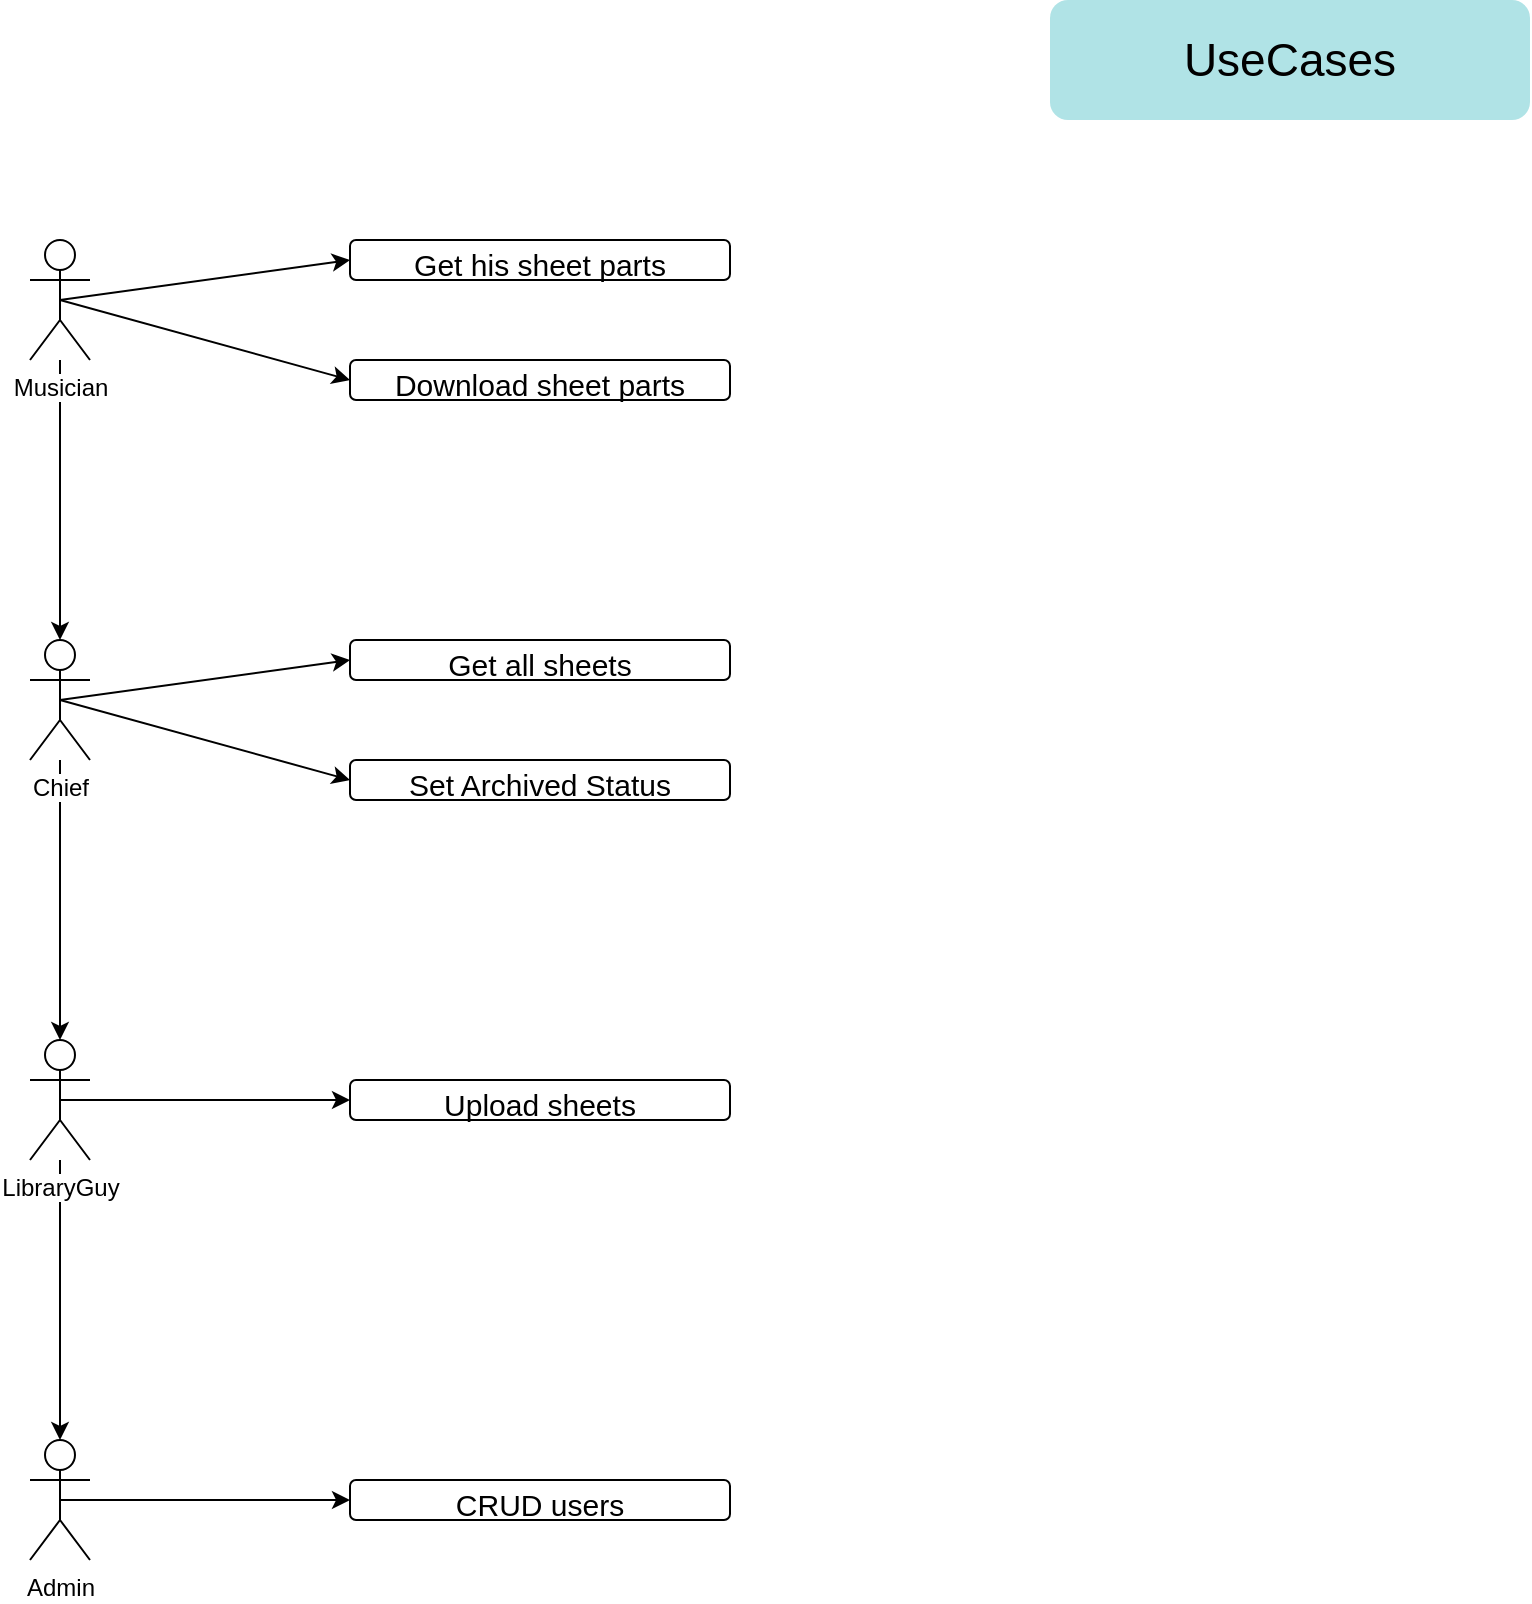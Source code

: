 <mxfile version="12.6.5" type="device" pages="2"><diagram id="j6oyecL0RQoArJ348ZkL" name="UseCases"><mxGraphModel dx="1205" dy="696" grid="1" gridSize="10" guides="1" tooltips="1" connect="1" arrows="1" fold="1" page="1" pageScale="1" pageWidth="827" pageHeight="1169" math="0" shadow="0"><root><mxCell id="q3xtqSMMND_8t0KwcApM-0"/><mxCell id="q3xtqSMMND_8t0KwcApM-1" parent="q3xtqSMMND_8t0KwcApM-0"/><mxCell id="0KWP0uMNYV6jnJQ5bJTC-24" style="edgeStyle=orthogonalEdgeStyle;rounded=0;orthogonalLoop=1;jettySize=auto;html=1;entryX=0.5;entryY=0;entryDx=0;entryDy=0;entryPerimeter=0;fontSize=23;" edge="1" parent="q3xtqSMMND_8t0KwcApM-1" source="0KWP0uMNYV6jnJQ5bJTC-0" target="0KWP0uMNYV6jnJQ5bJTC-6"><mxGeometry relative="1" as="geometry"/></mxCell><mxCell id="0KWP0uMNYV6jnJQ5bJTC-30" style="edgeStyle=none;rounded=0;orthogonalLoop=1;jettySize=auto;html=1;exitX=0.5;exitY=0.5;exitDx=0;exitDy=0;exitPerimeter=0;entryX=0;entryY=0.5;entryDx=0;entryDy=0;fontSize=23;" edge="1" parent="q3xtqSMMND_8t0KwcApM-1" source="0KWP0uMNYV6jnJQ5bJTC-0" target="0KWP0uMNYV6jnJQ5bJTC-13"><mxGeometry relative="1" as="geometry"/></mxCell><mxCell id="0KWP0uMNYV6jnJQ5bJTC-32" style="edgeStyle=none;rounded=0;orthogonalLoop=1;jettySize=auto;html=1;exitX=0.5;exitY=0.5;exitDx=0;exitDy=0;exitPerimeter=0;entryX=0;entryY=0.5;entryDx=0;entryDy=0;fontSize=23;" edge="1" parent="q3xtqSMMND_8t0KwcApM-1" source="0KWP0uMNYV6jnJQ5bJTC-0" target="0KWP0uMNYV6jnJQ5bJTC-12"><mxGeometry relative="1" as="geometry"/></mxCell><mxCell id="0KWP0uMNYV6jnJQ5bJTC-0" value="Musician" style="shape=umlActor;verticalLabelPosition=bottom;labelBackgroundColor=#ffffff;verticalAlign=top;html=1;outlineConnect=0;fillColor=none;" vertex="1" parent="q3xtqSMMND_8t0KwcApM-1"><mxGeometry x="70" y="120" width="30" height="60" as="geometry"/></mxCell><mxCell id="0KWP0uMNYV6jnJQ5bJTC-21" style="edgeStyle=orthogonalEdgeStyle;rounded=0;orthogonalLoop=1;jettySize=auto;html=1;entryX=0.5;entryY=0;entryDx=0;entryDy=0;entryPerimeter=0;fontSize=23;" edge="1" parent="q3xtqSMMND_8t0KwcApM-1" source="0KWP0uMNYV6jnJQ5bJTC-1" target="0KWP0uMNYV6jnJQ5bJTC-2"><mxGeometry relative="1" as="geometry"/></mxCell><mxCell id="0KWP0uMNYV6jnJQ5bJTC-35" style="edgeStyle=none;rounded=0;orthogonalLoop=1;jettySize=auto;html=1;exitX=0.5;exitY=0.5;exitDx=0;exitDy=0;exitPerimeter=0;entryX=0;entryY=0.5;entryDx=0;entryDy=0;fontSize=23;" edge="1" parent="q3xtqSMMND_8t0KwcApM-1" source="0KWP0uMNYV6jnJQ5bJTC-1" target="0KWP0uMNYV6jnJQ5bJTC-14"><mxGeometry relative="1" as="geometry"/></mxCell><mxCell id="0KWP0uMNYV6jnJQ5bJTC-1" value="LibraryGuy" style="shape=umlActor;verticalLabelPosition=bottom;labelBackgroundColor=#ffffff;verticalAlign=top;html=1;outlineConnect=0;" vertex="1" parent="q3xtqSMMND_8t0KwcApM-1"><mxGeometry x="70" y="520" width="30" height="60" as="geometry"/></mxCell><mxCell id="0KWP0uMNYV6jnJQ5bJTC-36" style="edgeStyle=none;rounded=0;orthogonalLoop=1;jettySize=auto;html=1;exitX=0.5;exitY=0.5;exitDx=0;exitDy=0;exitPerimeter=0;fontSize=23;" edge="1" parent="q3xtqSMMND_8t0KwcApM-1" source="0KWP0uMNYV6jnJQ5bJTC-2" target="0KWP0uMNYV6jnJQ5bJTC-26"><mxGeometry relative="1" as="geometry"/></mxCell><mxCell id="0KWP0uMNYV6jnJQ5bJTC-2" value="Admin" style="shape=umlActor;verticalLabelPosition=bottom;labelBackgroundColor=#ffffff;verticalAlign=top;html=1;outlineConnect=0;" vertex="1" parent="q3xtqSMMND_8t0KwcApM-1"><mxGeometry x="70" y="720" width="30" height="60" as="geometry"/></mxCell><mxCell id="0KWP0uMNYV6jnJQ5bJTC-23" style="edgeStyle=orthogonalEdgeStyle;rounded=0;orthogonalLoop=1;jettySize=auto;html=1;entryX=0.5;entryY=0;entryDx=0;entryDy=0;entryPerimeter=0;fontSize=23;" edge="1" parent="q3xtqSMMND_8t0KwcApM-1" source="0KWP0uMNYV6jnJQ5bJTC-6" target="0KWP0uMNYV6jnJQ5bJTC-1"><mxGeometry relative="1" as="geometry"/></mxCell><mxCell id="0KWP0uMNYV6jnJQ5bJTC-33" style="edgeStyle=none;rounded=0;orthogonalLoop=1;jettySize=auto;html=1;exitX=0.5;exitY=0.5;exitDx=0;exitDy=0;exitPerimeter=0;entryX=0;entryY=0.5;entryDx=0;entryDy=0;fontSize=23;" edge="1" parent="q3xtqSMMND_8t0KwcApM-1" source="0KWP0uMNYV6jnJQ5bJTC-6" target="0KWP0uMNYV6jnJQ5bJTC-17"><mxGeometry relative="1" as="geometry"/></mxCell><mxCell id="0KWP0uMNYV6jnJQ5bJTC-34" style="edgeStyle=none;rounded=0;orthogonalLoop=1;jettySize=auto;html=1;exitX=0.5;exitY=0.5;exitDx=0;exitDy=0;exitPerimeter=0;entryX=0;entryY=0.5;entryDx=0;entryDy=0;fontSize=23;" edge="1" parent="q3xtqSMMND_8t0KwcApM-1" source="0KWP0uMNYV6jnJQ5bJTC-6" target="0KWP0uMNYV6jnJQ5bJTC-18"><mxGeometry relative="1" as="geometry"/></mxCell><mxCell id="0KWP0uMNYV6jnJQ5bJTC-6" value="Chief" style="shape=umlActor;verticalLabelPosition=bottom;labelBackgroundColor=#ffffff;verticalAlign=top;html=1;outlineConnect=0;" vertex="1" parent="q3xtqSMMND_8t0KwcApM-1"><mxGeometry x="70" y="320" width="30" height="60" as="geometry"/></mxCell><mxCell id="0KWP0uMNYV6jnJQ5bJTC-9" value="UseCases" style="text;html=1;strokeColor=none;fillColor=#b0e3e6;align=center;verticalAlign=middle;whiteSpace=wrap;rounded=1;fontSize=23;comic=0;" vertex="1" parent="q3xtqSMMND_8t0KwcApM-1"><mxGeometry x="580" width="240" height="60" as="geometry"/></mxCell><mxCell id="0KWP0uMNYV6jnJQ5bJTC-12" value="&lt;font style=&quot;font-size: 15px&quot;&gt;Get his sheet parts&lt;/font&gt;" style="rounded=1;whiteSpace=wrap;html=1;comic=0;fontSize=23;fillColor=none;" vertex="1" parent="q3xtqSMMND_8t0KwcApM-1"><mxGeometry x="230" y="120" width="190" height="20" as="geometry"/></mxCell><mxCell id="0KWP0uMNYV6jnJQ5bJTC-13" value="&lt;font style=&quot;font-size: 15px&quot;&gt;Download sheet parts&lt;/font&gt;" style="rounded=1;whiteSpace=wrap;html=1;comic=0;fontSize=23;fillColor=none;" vertex="1" parent="q3xtqSMMND_8t0KwcApM-1"><mxGeometry x="230" y="180" width="190" height="20" as="geometry"/></mxCell><mxCell id="0KWP0uMNYV6jnJQ5bJTC-14" value="&lt;font style=&quot;font-size: 15px&quot;&gt;Upload sheets&lt;/font&gt;&lt;span style=&quot;color: rgba(0 , 0 , 0 , 0) ; font-family: monospace ; font-size: 0px ; white-space: nowrap&quot;&gt;%3CmxGraphModel%3E%3Croot%3E%3CmxCell%20id%3D%220%22%2F%3E%3CmxCell%20id%3D%221%22%20parent%3D%220%22%2F%3E%3CmxCell%20id%3D%222%22%20value%3D%22%26lt%3Bfont%20style%3D%26quot%3Bfont-size%3A%2015px%26quot%3B%26gt%3BDownload%20sheetparts%26lt%3B%2Ffont%26gt%3B%22%20style%3D%22rounded%3D1%3BwhiteSpace%3Dwrap%3Bhtml%3D1%3Bcomic%3D0%3BfontSize%3D23%3BfillColor%3Dnone%3B%22%20vertex%3D%221%22%20parent%3D%221%22%3E%3CmxGeometry%20x%3D%22230%22%20y%3D%22150%22%20width%3D%22190%22%20height%3D%2220%22%20as%3D%22geometry%22%2F%3E%3C%2FmxCell%3E%3C%2Froot%3E%3C%2FmxGraphModel%3E&lt;/span&gt;" style="rounded=1;whiteSpace=wrap;html=1;comic=0;fontSize=23;fillColor=none;" vertex="1" parent="q3xtqSMMND_8t0KwcApM-1"><mxGeometry x="230" y="540" width="190" height="20" as="geometry"/></mxCell><mxCell id="0KWP0uMNYV6jnJQ5bJTC-17" value="&lt;span style=&quot;font-size: 15px&quot;&gt;Get all sheets&lt;/span&gt;" style="rounded=1;whiteSpace=wrap;html=1;comic=0;fontSize=23;fillColor=none;" vertex="1" parent="q3xtqSMMND_8t0KwcApM-1"><mxGeometry x="230" y="320" width="190" height="20" as="geometry"/></mxCell><mxCell id="0KWP0uMNYV6jnJQ5bJTC-18" value="&lt;span style=&quot;font-size: 15px&quot;&gt;Set Archived Status&lt;/span&gt;" style="rounded=1;whiteSpace=wrap;html=1;comic=0;fontSize=23;fillColor=none;" vertex="1" parent="q3xtqSMMND_8t0KwcApM-1"><mxGeometry x="230" y="380" width="190" height="20" as="geometry"/></mxCell><mxCell id="0KWP0uMNYV6jnJQ5bJTC-26" value="&lt;span style=&quot;font-size: 15px&quot;&gt;CRUD users&lt;/span&gt;" style="rounded=1;whiteSpace=wrap;html=1;comic=0;fontSize=23;fillColor=none;" vertex="1" parent="q3xtqSMMND_8t0KwcApM-1"><mxGeometry x="230" y="740" width="190" height="20" as="geometry"/></mxCell></root></mxGraphModel></diagram><diagram id="AiJfvpniLewolhrpU4MB" name="ClassDiagram"><mxGraphModel dx="853" dy="493" grid="1" gridSize="10" guides="1" tooltips="1" connect="1" arrows="1" fold="1" page="1" pageScale="1" pageWidth="827" pageHeight="1169" math="0" shadow="0"><root><mxCell id="j1jsBvU2LvL7WTGH0AfO-0"/><mxCell id="j1jsBvU2LvL7WTGH0AfO-1" parent="j1jsBvU2LvL7WTGH0AfO-0"/><mxCell id="DdZJWiZuFHUPXicUpbAw-0" value="Class Diagram" style="text;html=1;strokeColor=none;fillColor=#b0e3e6;align=center;verticalAlign=middle;whiteSpace=wrap;rounded=1;fontSize=23;comic=0;" vertex="1" parent="j1jsBvU2LvL7WTGH0AfO-1"><mxGeometry x="580" width="240" height="60" as="geometry"/></mxCell><mxCell id="DdZJWiZuFHUPXicUpbAw-18" value="User" style="swimlane;fontStyle=0;childLayout=stackLayout;horizontal=1;startSize=26;fillColor=none;horizontalStack=0;resizeParent=1;resizeParentMax=0;resizeLast=0;collapsible=1;marginBottom=0;rounded=1;comic=0;fontSize=18;" vertex="1" parent="j1jsBvU2LvL7WTGH0AfO-1"><mxGeometry x="460" y="84" width="160" height="156" as="geometry"/></mxCell><mxCell id="DdZJWiZuFHUPXicUpbAw-19" value="int Id" style="text;strokeColor=none;fillColor=none;align=left;verticalAlign=top;spacingLeft=4;spacingRight=4;overflow=hidden;rotatable=0;points=[[0,0.5],[1,0.5]];portConstraint=eastwest;" vertex="1" parent="DdZJWiZuFHUPXicUpbAw-18"><mxGeometry y="26" width="160" height="26" as="geometry"/></mxCell><mxCell id="DdZJWiZuFHUPXicUpbAw-20" value="string Name" style="text;strokeColor=none;fillColor=none;align=left;verticalAlign=top;spacingLeft=4;spacingRight=4;overflow=hidden;rotatable=0;points=[[0,0.5],[1,0.5]];portConstraint=eastwest;" vertex="1" parent="DdZJWiZuFHUPXicUpbAw-18"><mxGeometry y="52" width="160" height="26" as="geometry"/></mxCell><mxCell id="DdZJWiZuFHUPXicUpbAw-21" value="string Password" style="text;strokeColor=none;fillColor=none;align=left;verticalAlign=top;spacingLeft=4;spacingRight=4;overflow=hidden;rotatable=0;points=[[0,0.5],[1,0.5]];portConstraint=eastwest;" vertex="1" parent="DdZJWiZuFHUPXicUpbAw-18"><mxGeometry y="78" width="160" height="26" as="geometry"/></mxCell><mxCell id="VEwO-sGKKBs1Z5sUO4ln-22" value="accessRight AccessRight" style="text;strokeColor=none;fillColor=none;align=left;verticalAlign=top;spacingLeft=4;spacingRight=4;overflow=hidden;rotatable=0;points=[[0,0.5],[1,0.5]];portConstraint=eastwest;" vertex="1" parent="DdZJWiZuFHUPXicUpbAw-18"><mxGeometry y="104" width="160" height="26" as="geometry"/></mxCell><mxCell id="VEwO-sGKKBs1Z5sUO4ln-23" value="&lt;Instrument&gt; Instruments" style="text;strokeColor=none;fillColor=none;align=left;verticalAlign=top;spacingLeft=4;spacingRight=4;overflow=hidden;rotatable=0;points=[[0,0.5],[1,0.5]];portConstraint=eastwest;" vertex="1" parent="DdZJWiZuFHUPXicUpbAw-18"><mxGeometry y="130" width="160" height="26" as="geometry"/></mxCell><mxCell id="DdZJWiZuFHUPXicUpbAw-22" value="AccessRight" style="swimlane;fontStyle=0;childLayout=stackLayout;horizontal=1;startSize=26;fillColor=none;horizontalStack=0;resizeParent=1;resizeParentMax=0;resizeLast=0;collapsible=1;marginBottom=0;rounded=1;comic=0;fontSize=18;" vertex="1" parent="j1jsBvU2LvL7WTGH0AfO-1"><mxGeometry x="50" y="84" width="140" height="130" as="geometry"/></mxCell><mxCell id="DdZJWiZuFHUPXicUpbAw-23" value="enum Musician" style="text;strokeColor=none;fillColor=none;align=left;verticalAlign=top;spacingLeft=4;spacingRight=4;overflow=hidden;rotatable=0;points=[[0,0.5],[1,0.5]];portConstraint=eastwest;" vertex="1" parent="DdZJWiZuFHUPXicUpbAw-22"><mxGeometry y="26" width="140" height="26" as="geometry"/></mxCell><mxCell id="DdZJWiZuFHUPXicUpbAw-24" value="enum Chief" style="text;strokeColor=none;fillColor=none;align=left;verticalAlign=top;spacingLeft=4;spacingRight=4;overflow=hidden;rotatable=0;points=[[0,0.5],[1,0.5]];portConstraint=eastwest;" vertex="1" parent="DdZJWiZuFHUPXicUpbAw-22"><mxGeometry y="52" width="140" height="26" as="geometry"/></mxCell><mxCell id="DdZJWiZuFHUPXicUpbAw-25" value="enum LibraryGuy" style="text;strokeColor=none;fillColor=none;align=left;verticalAlign=top;spacingLeft=4;spacingRight=4;overflow=hidden;rotatable=0;points=[[0,0.5],[1,0.5]];portConstraint=eastwest;" vertex="1" parent="DdZJWiZuFHUPXicUpbAw-22"><mxGeometry y="78" width="140" height="26" as="geometry"/></mxCell><mxCell id="VEwO-sGKKBs1Z5sUO4ln-24" value="enum Admin" style="text;strokeColor=none;fillColor=none;align=left;verticalAlign=top;spacingLeft=4;spacingRight=4;overflow=hidden;rotatable=0;points=[[0,0.5],[1,0.5]];portConstraint=eastwest;" vertex="1" parent="DdZJWiZuFHUPXicUpbAw-22"><mxGeometry y="104" width="140" height="26" as="geometry"/></mxCell><mxCell id="DdZJWiZuFHUPXicUpbAw-26" value="Instrument" style="swimlane;fontStyle=0;childLayout=stackLayout;horizontal=1;startSize=26;fillColor=none;horizontalStack=0;resizeParent=1;resizeParentMax=0;resizeLast=0;collapsible=1;marginBottom=0;rounded=1;comic=0;fontSize=18;" vertex="1" parent="j1jsBvU2LvL7WTGH0AfO-1"><mxGeometry x="460" y="320" width="140" height="78" as="geometry"/></mxCell><mxCell id="DdZJWiZuFHUPXicUpbAw-27" value="int Id" style="text;strokeColor=none;fillColor=none;align=left;verticalAlign=top;spacingLeft=4;spacingRight=4;overflow=hidden;rotatable=0;points=[[0,0.5],[1,0.5]];portConstraint=eastwest;" vertex="1" parent="DdZJWiZuFHUPXicUpbAw-26"><mxGeometry y="26" width="140" height="26" as="geometry"/></mxCell><mxCell id="DdZJWiZuFHUPXicUpbAw-28" value="string Name" style="text;strokeColor=none;fillColor=none;align=left;verticalAlign=top;spacingLeft=4;spacingRight=4;overflow=hidden;rotatable=0;points=[[0,0.5],[1,0.5]];portConstraint=eastwest;" vertex="1" parent="DdZJWiZuFHUPXicUpbAw-26"><mxGeometry y="52" width="140" height="26" as="geometry"/></mxCell><mxCell id="DdZJWiZuFHUPXicUpbAw-30" value="Sheet" style="swimlane;fontStyle=0;childLayout=stackLayout;horizontal=1;startSize=26;fillColor=none;horizontalStack=0;resizeParent=1;resizeParentMax=0;resizeLast=0;collapsible=1;marginBottom=0;rounded=1;comic=0;fontSize=18;" vertex="1" parent="j1jsBvU2LvL7WTGH0AfO-1"><mxGeometry x="50" y="240" width="140" height="208" as="geometry"/></mxCell><mxCell id="DdZJWiZuFHUPXicUpbAw-31" value="int Id" style="text;strokeColor=none;fillColor=none;align=left;verticalAlign=top;spacingLeft=4;spacingRight=4;overflow=hidden;rotatable=0;points=[[0,0.5],[1,0.5]];portConstraint=eastwest;" vertex="1" parent="DdZJWiZuFHUPXicUpbAw-30"><mxGeometry y="26" width="140" height="26" as="geometry"/></mxCell><mxCell id="VEwO-sGKKBs1Z5sUO4ln-44" value="string Name" style="text;strokeColor=none;fillColor=none;align=left;verticalAlign=top;spacingLeft=4;spacingRight=4;overflow=hidden;rotatable=0;points=[[0,0.5],[1,0.5]];portConstraint=eastwest;" vertex="1" parent="DdZJWiZuFHUPXicUpbAw-30"><mxGeometry y="52" width="140" height="26" as="geometry"/></mxCell><mxCell id="DdZJWiZuFHUPXicUpbAw-32" value="&lt;SheetPart&gt; SheetParts" style="text;strokeColor=none;fillColor=none;align=left;verticalAlign=top;spacingLeft=4;spacingRight=4;overflow=hidden;rotatable=0;points=[[0,0.5],[1,0.5]];portConstraint=eastwest;" vertex="1" parent="DdZJWiZuFHUPXicUpbAw-30"><mxGeometry y="78" width="140" height="26" as="geometry"/></mxCell><mxCell id="DdZJWiZuFHUPXicUpbAw-33" value="bool isActivated" style="text;strokeColor=none;fillColor=none;align=left;verticalAlign=top;spacingLeft=4;spacingRight=4;overflow=hidden;rotatable=0;points=[[0,0.5],[1,0.5]];portConstraint=eastwest;" vertex="1" parent="DdZJWiZuFHUPXicUpbAw-30"><mxGeometry y="104" width="140" height="26" as="geometry"/></mxCell><mxCell id="VEwO-sGKKBs1Z5sUO4ln-27" value="string Composer" style="text;strokeColor=none;fillColor=none;align=left;verticalAlign=top;spacingLeft=4;spacingRight=4;overflow=hidden;rotatable=0;points=[[0,0.5],[1,0.5]];portConstraint=eastwest;" vertex="1" parent="DdZJWiZuFHUPXicUpbAw-30"><mxGeometry y="130" width="140" height="26" as="geometry"/></mxCell><mxCell id="VEwO-sGKKBs1Z5sUO4ln-28" value="string Arranger" style="text;strokeColor=none;fillColor=none;align=left;verticalAlign=top;spacingLeft=4;spacingRight=4;overflow=hidden;rotatable=0;points=[[0,0.5],[1,0.5]];portConstraint=eastwest;" vertex="1" parent="DdZJWiZuFHUPXicUpbAw-30"><mxGeometry y="156" width="140" height="26" as="geometry"/></mxCell><mxCell id="VEwO-sGKKBs1Z5sUO4ln-29" value="category Category" style="text;strokeColor=none;fillColor=none;align=left;verticalAlign=top;spacingLeft=4;spacingRight=4;overflow=hidden;rotatable=0;points=[[0,0.5],[1,0.5]];portConstraint=eastwest;" vertex="1" parent="DdZJWiZuFHUPXicUpbAw-30"><mxGeometry y="182" width="140" height="26" as="geometry"/></mxCell><mxCell id="DdZJWiZuFHUPXicUpbAw-34" value="SheetPart" style="swimlane;fontStyle=0;childLayout=stackLayout;horizontal=1;startSize=26;fillColor=none;horizontalStack=0;resizeParent=1;resizeParentMax=0;resizeLast=0;collapsible=1;marginBottom=0;rounded=1;comic=0;fontSize=18;" vertex="1" parent="j1jsBvU2LvL7WTGH0AfO-1"><mxGeometry x="342.83" y="430" width="140" height="130" as="geometry"/></mxCell><mxCell id="DdZJWiZuFHUPXicUpbAw-35" value="int Id" style="text;strokeColor=none;fillColor=none;align=left;verticalAlign=top;spacingLeft=4;spacingRight=4;overflow=hidden;rotatable=0;points=[[0,0.5],[1,0.5]];portConstraint=eastwest;" vertex="1" parent="DdZJWiZuFHUPXicUpbAw-34"><mxGeometry y="26" width="140" height="26" as="geometry"/></mxCell><mxCell id="DdZJWiZuFHUPXicUpbAw-36" value="Instrument Instrument" style="text;strokeColor=none;fillColor=none;align=left;verticalAlign=top;spacingLeft=4;spacingRight=4;overflow=hidden;rotatable=0;points=[[0,0.5],[1,0.5]];portConstraint=eastwest;" vertex="1" parent="DdZJWiZuFHUPXicUpbAw-34"><mxGeometry y="52" width="140" height="26" as="geometry"/></mxCell><mxCell id="DdZJWiZuFHUPXicUpbAw-37" value="string Path" style="text;strokeColor=none;fillColor=none;align=left;verticalAlign=top;spacingLeft=4;spacingRight=4;overflow=hidden;rotatable=0;points=[[0,0.5],[1,0.5]];portConstraint=eastwest;" vertex="1" parent="DdZJWiZuFHUPXicUpbAw-34"><mxGeometry y="78" width="140" height="26" as="geometry"/></mxCell><mxCell id="VEwO-sGKKBs1Z5sUO4ln-25" value="sheet Sheet" style="text;strokeColor=none;fillColor=none;align=left;verticalAlign=top;spacingLeft=4;spacingRight=4;overflow=hidden;rotatable=0;points=[[0,0.5],[1,0.5]];portConstraint=eastwest;" vertex="1" parent="DdZJWiZuFHUPXicUpbAw-34"><mxGeometry y="104" width="140" height="26" as="geometry"/></mxCell><mxCell id="nGh66wS4op4q9iS9d2HD-5" value="" style="edgeStyle=entityRelationEdgeStyle;fontSize=12;html=1;endArrow=ERoneToMany;entryX=0;entryY=0.5;entryDx=0;entryDy=0;exitX=1;exitY=0.5;exitDx=0;exitDy=0;" edge="1" parent="j1jsBvU2LvL7WTGH0AfO-1" source="DdZJWiZuFHUPXicUpbAw-24" target="DdZJWiZuFHUPXicUpbAw-20"><mxGeometry width="100" height="100" relative="1" as="geometry"><mxPoint x="180" y="210" as="sourcePoint"/><mxPoint x="280" y="110" as="targetPoint"/></mxGeometry></mxCell><mxCell id="nGh66wS4op4q9iS9d2HD-11" value="" style="edgeStyle=entityRelationEdgeStyle;fontSize=12;html=1;endArrow=ERmany;exitX=1;exitY=0.5;exitDx=0;exitDy=0;" edge="1" parent="j1jsBvU2LvL7WTGH0AfO-1" source="DdZJWiZuFHUPXicUpbAw-32" target="DdZJWiZuFHUPXicUpbAw-34"><mxGeometry width="100" height="100" relative="1" as="geometry"><mxPoint x="180" y="500" as="sourcePoint"/><mxPoint x="280" y="400" as="targetPoint"/></mxGeometry></mxCell><mxCell id="VEwO-sGKKBs1Z5sUO4ln-11" value="UserIntru" style="swimlane;fontStyle=0;childLayout=stackLayout;horizontal=1;startSize=26;fillColor=#e0e0e0;horizontalStack=0;resizeParent=1;resizeParentMax=0;resizeLast=0;collapsible=1;marginBottom=0;swimlaneFillColor=#ffffff;align=center;fontSize=14;rounded=1;comic=0;" vertex="1" parent="j1jsBvU2LvL7WTGH0AfO-1"><mxGeometry x="290" y="200" width="110" height="86" as="geometry"/></mxCell><mxCell id="VEwO-sGKKBs1Z5sUO4ln-12" value="UserId" style="shape=partialRectangle;top=0;left=0;right=0;bottom=0;align=left;verticalAlign=middle;fillColor=none;spacingLeft=60;spacingRight=4;overflow=hidden;rotatable=0;points=[[0,0.5],[1,0.5]];portConstraint=eastwest;dropTarget=0;fontStyle=5;fontSize=12;" vertex="1" parent="VEwO-sGKKBs1Z5sUO4ln-11"><mxGeometry y="26" width="110" height="30" as="geometry"/></mxCell><mxCell id="VEwO-sGKKBs1Z5sUO4ln-13" value="PK,FK1" style="shape=partialRectangle;fontStyle=1;top=0;left=0;bottom=0;fillColor=none;align=left;verticalAlign=middle;spacingLeft=4;spacingRight=4;overflow=hidden;rotatable=0;points=[];portConstraint=eastwest;part=1;fontSize=12;" vertex="1" connectable="0" parent="VEwO-sGKKBs1Z5sUO4ln-12"><mxGeometry width="56" height="30" as="geometry"/></mxCell><mxCell id="VEwO-sGKKBs1Z5sUO4ln-14" value="InstrumenId" style="shape=partialRectangle;top=0;left=0;right=0;bottom=1;align=left;verticalAlign=middle;fillColor=none;spacingLeft=60;spacingRight=4;overflow=hidden;rotatable=0;points=[[0,0.5],[1,0.5]];portConstraint=eastwest;dropTarget=0;fontStyle=5;fontSize=12;" vertex="1" parent="VEwO-sGKKBs1Z5sUO4ln-11"><mxGeometry y="56" width="110" height="30" as="geometry"/></mxCell><mxCell id="VEwO-sGKKBs1Z5sUO4ln-15" value="PK,FK2" style="shape=partialRectangle;fontStyle=1;top=0;left=0;bottom=0;fillColor=none;align=left;verticalAlign=middle;spacingLeft=4;spacingRight=4;overflow=hidden;rotatable=0;points=[];portConstraint=eastwest;part=1;fontSize=12;" vertex="1" connectable="0" parent="VEwO-sGKKBs1Z5sUO4ln-14"><mxGeometry width="56" height="30" as="geometry"/></mxCell><mxCell id="VEwO-sGKKBs1Z5sUO4ln-18" value="" style="edgeStyle=entityRelationEdgeStyle;fontSize=12;html=1;endArrow=ERoneToMany;entryX=0;entryY=0.5;entryDx=0;entryDy=0;exitX=1;exitY=0.5;exitDx=0;exitDy=0;" edge="1" parent="j1jsBvU2LvL7WTGH0AfO-1" source="VEwO-sGKKBs1Z5sUO4ln-12" target="DdZJWiZuFHUPXicUpbAw-20"><mxGeometry width="100" height="100" relative="1" as="geometry"><mxPoint x="482.83" y="330" as="sourcePoint"/><mxPoint x="582.83" y="230" as="targetPoint"/></mxGeometry></mxCell><mxCell id="VEwO-sGKKBs1Z5sUO4ln-21" value="" style="edgeStyle=entityRelationEdgeStyle;fontSize=12;html=1;endArrow=ERoneToMany;exitX=1;exitY=0.5;exitDx=0;exitDy=0;" edge="1" parent="j1jsBvU2LvL7WTGH0AfO-1" source="VEwO-sGKKBs1Z5sUO4ln-14"><mxGeometry width="100" height="100" relative="1" as="geometry"><mxPoint x="380" y="470" as="sourcePoint"/><mxPoint x="460" y="370" as="targetPoint"/></mxGeometry></mxCell><mxCell id="VEwO-sGKKBs1Z5sUO4ln-30" value="Category" style="swimlane;fontStyle=0;childLayout=stackLayout;horizontal=1;startSize=26;fillColor=none;horizontalStack=0;resizeParent=1;resizeParentMax=0;resizeLast=0;collapsible=1;marginBottom=0;rounded=1;comic=0;fontSize=18;" vertex="1" parent="j1jsBvU2LvL7WTGH0AfO-1"><mxGeometry x="50" y="482" width="140" height="78" as="geometry"/></mxCell><mxCell id="VEwO-sGKKBs1Z5sUO4ln-31" value="int Id" style="text;strokeColor=none;fillColor=none;align=left;verticalAlign=top;spacingLeft=4;spacingRight=4;overflow=hidden;rotatable=0;points=[[0,0.5],[1,0.5]];portConstraint=eastwest;" vertex="1" parent="VEwO-sGKKBs1Z5sUO4ln-30"><mxGeometry y="26" width="140" height="26" as="geometry"/></mxCell><mxCell id="VEwO-sGKKBs1Z5sUO4ln-32" value="string Name" style="text;strokeColor=none;fillColor=none;align=left;verticalAlign=top;spacingLeft=4;spacingRight=4;overflow=hidden;rotatable=0;points=[[0,0.5],[1,0.5]];portConstraint=eastwest;" vertex="1" parent="VEwO-sGKKBs1Z5sUO4ln-30"><mxGeometry y="52" width="140" height="26" as="geometry"/></mxCell><mxCell id="VEwO-sGKKBs1Z5sUO4ln-38" value="" style="edgeStyle=entityRelationEdgeStyle;fontSize=12;html=1;endArrow=none;startArrow=ERmany;endFill=0;" edge="1" parent="j1jsBvU2LvL7WTGH0AfO-1" source="DdZJWiZuFHUPXicUpbAw-30" target="VEwO-sGKKBs1Z5sUO4ln-30"><mxGeometry width="100" height="100" relative="1" as="geometry"><mxPoint x="190" y="480" as="sourcePoint"/><mxPoint x="330" y="660" as="targetPoint"/></mxGeometry></mxCell><mxCell id="VEwO-sGKKBs1Z5sUO4ln-41" value="" style="edgeStyle=entityRelationEdgeStyle;fontSize=12;html=1;endArrow=none;startArrow=ERmany;endFill=0;" edge="1" parent="j1jsBvU2LvL7WTGH0AfO-1" source="DdZJWiZuFHUPXicUpbAw-34" target="DdZJWiZuFHUPXicUpbAw-26"><mxGeometry width="100" height="100" relative="1" as="geometry"><mxPoint x="500" y="542" as="sourcePoint"/><mxPoint x="600" y="442" as="targetPoint"/></mxGeometry></mxCell></root></mxGraphModel></diagram></mxfile>